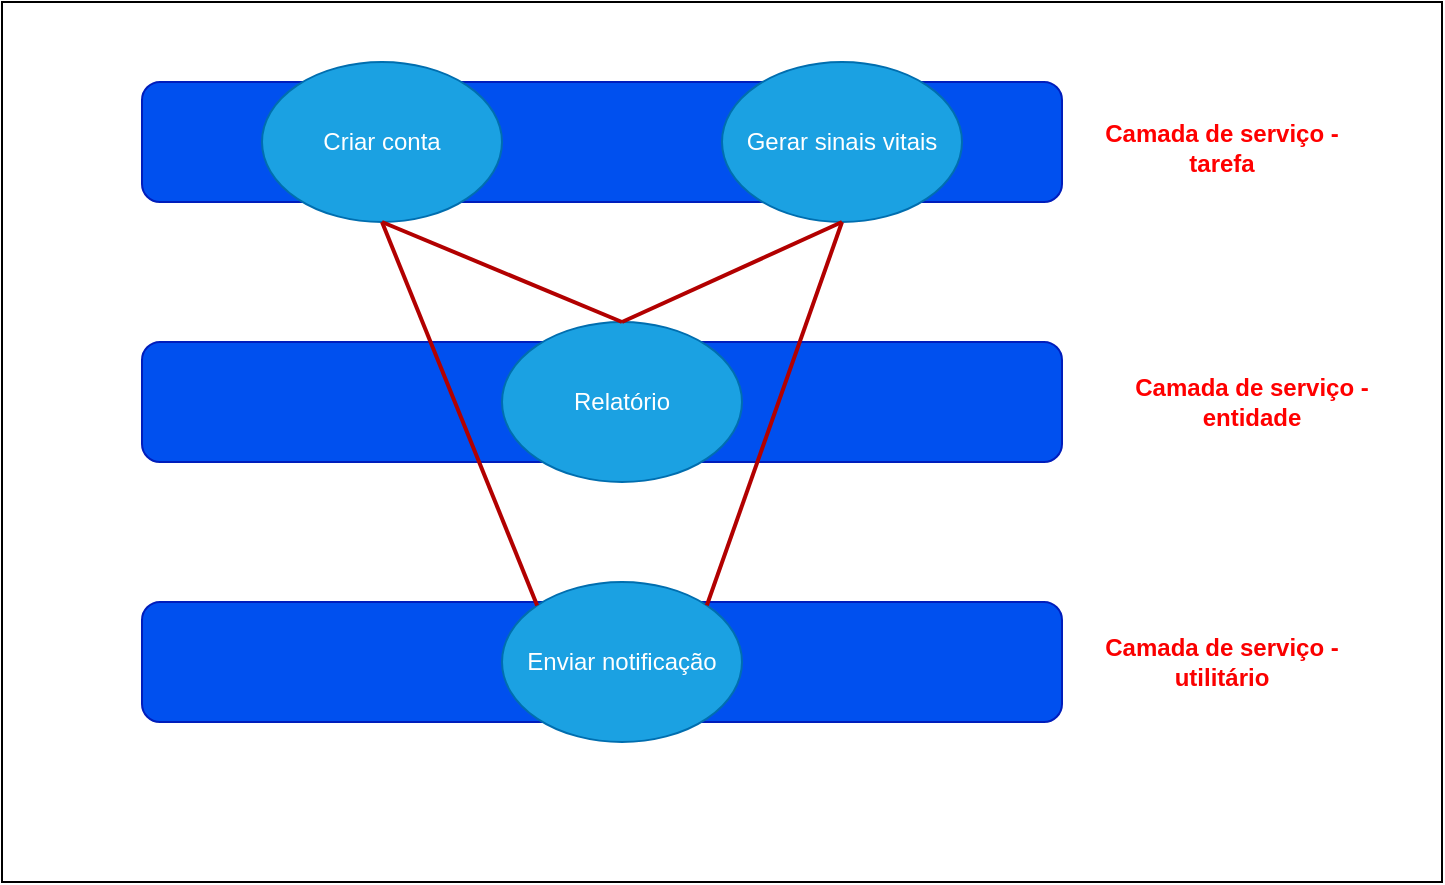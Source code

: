<mxfile version="26.2.13">
  <diagram name="Página-1" id="H9yRGpF1btW5j0pxlV9P">
    <mxGraphModel dx="1126" dy="1030" grid="1" gridSize="10" guides="1" tooltips="1" connect="1" arrows="1" fold="1" page="1" pageScale="1" pageWidth="827" pageHeight="1169" math="0" shadow="0">
      <root>
        <mxCell id="0" />
        <mxCell id="1" parent="0" />
        <mxCell id="rnjCSEew1vKHBSxMiClb-19" value="" style="rounded=0;whiteSpace=wrap;html=1;" vertex="1" parent="1">
          <mxGeometry x="120" y="100" width="720" height="440" as="geometry" />
        </mxCell>
        <mxCell id="rnjCSEew1vKHBSxMiClb-1" value="" style="rounded=1;whiteSpace=wrap;html=1;fillColor=#0050ef;strokeColor=#001DBC;fontColor=#ffffff;" vertex="1" parent="1">
          <mxGeometry x="190" y="140" width="460" height="60" as="geometry" />
        </mxCell>
        <mxCell id="rnjCSEew1vKHBSxMiClb-3" value="&lt;font style=&quot;color: light-dark(rgb(255, 0, 0), rgb(237, 237, 237));&quot;&gt;&lt;b&gt;Camada de serviço - tarefa&lt;/b&gt;&lt;/font&gt;" style="text;html=1;align=center;verticalAlign=middle;whiteSpace=wrap;rounded=0;" vertex="1" parent="1">
          <mxGeometry x="670" y="155" width="120" height="35" as="geometry" />
        </mxCell>
        <mxCell id="rnjCSEew1vKHBSxMiClb-4" value="" style="rounded=1;whiteSpace=wrap;html=1;fillColor=#0050ef;fontColor=#ffffff;strokeColor=#001DBC;" vertex="1" parent="1">
          <mxGeometry x="190" y="270" width="460" height="60" as="geometry" />
        </mxCell>
        <mxCell id="rnjCSEew1vKHBSxMiClb-5" value="&lt;font style=&quot;color: light-dark(rgb(255, 0, 0), rgb(237, 237, 237));&quot;&gt;&lt;b&gt;Camada de serviço - entidade&lt;/b&gt;&lt;/font&gt;" style="text;html=1;align=center;verticalAlign=middle;whiteSpace=wrap;rounded=0;" vertex="1" parent="1">
          <mxGeometry x="670" y="285" width="150" height="30" as="geometry" />
        </mxCell>
        <mxCell id="rnjCSEew1vKHBSxMiClb-6" value="" style="rounded=1;whiteSpace=wrap;html=1;fillColor=#0050ef;fontColor=#ffffff;strokeColor=#001DBC;" vertex="1" parent="1">
          <mxGeometry x="190" y="400" width="460" height="60" as="geometry" />
        </mxCell>
        <mxCell id="rnjCSEew1vKHBSxMiClb-7" value="&lt;font style=&quot;color: light-dark(rgb(250, 0, 0), rgb(237, 237, 237));&quot;&gt;&lt;b&gt;Camada de serviço - utilitário&lt;/b&gt;&lt;/font&gt;" style="text;html=1;align=center;verticalAlign=middle;whiteSpace=wrap;rounded=0;" vertex="1" parent="1">
          <mxGeometry x="670" y="415" width="120" height="30" as="geometry" />
        </mxCell>
        <mxCell id="rnjCSEew1vKHBSxMiClb-8" value="Gerar sinais vitais" style="ellipse;whiteSpace=wrap;html=1;fillColor=#1ba1e2;fontColor=#ffffff;strokeColor=#006EAF;" vertex="1" parent="1">
          <mxGeometry x="480" y="130" width="120" height="80" as="geometry" />
        </mxCell>
        <mxCell id="rnjCSEew1vKHBSxMiClb-11" value="Criar conta" style="ellipse;whiteSpace=wrap;html=1;fillColor=#1ba1e2;fontColor=#ffffff;strokeColor=#006EAF;" vertex="1" parent="1">
          <mxGeometry x="250" y="130" width="120" height="80" as="geometry" />
        </mxCell>
        <mxCell id="rnjCSEew1vKHBSxMiClb-12" value="Relatório" style="ellipse;whiteSpace=wrap;html=1;fillColor=#1ba1e2;fontColor=#ffffff;strokeColor=#006EAF;" vertex="1" parent="1">
          <mxGeometry x="370" y="260" width="120" height="80" as="geometry" />
        </mxCell>
        <mxCell id="rnjCSEew1vKHBSxMiClb-13" value="Enviar notificação" style="ellipse;whiteSpace=wrap;html=1;fillColor=#1ba1e2;fontColor=#ffffff;strokeColor=#006EAF;" vertex="1" parent="1">
          <mxGeometry x="370" y="390" width="120" height="80" as="geometry" />
        </mxCell>
        <mxCell id="rnjCSEew1vKHBSxMiClb-15" value="" style="endArrow=none;html=1;rounded=0;fontColor=#FF0000;labelBackgroundColor=#FF0000;fillColor=#e51400;strokeColor=#B20000;endSize=6;strokeWidth=2;entryX=0.5;entryY=1;entryDx=0;entryDy=0;exitX=0.5;exitY=0;exitDx=0;exitDy=0;" edge="1" parent="1" source="rnjCSEew1vKHBSxMiClb-12" target="rnjCSEew1vKHBSxMiClb-11">
          <mxGeometry width="50" height="50" relative="1" as="geometry">
            <mxPoint x="510" y="610" as="sourcePoint" />
            <mxPoint x="560" y="560" as="targetPoint" />
          </mxGeometry>
        </mxCell>
        <mxCell id="rnjCSEew1vKHBSxMiClb-16" value="" style="endArrow=none;html=1;rounded=0;fontColor=#FF0000;labelBackgroundColor=#FF0000;fillColor=#e51400;strokeColor=#B20000;endSize=6;strokeWidth=2;entryX=0.5;entryY=1;entryDx=0;entryDy=0;exitX=0.5;exitY=0;exitDx=0;exitDy=0;" edge="1" parent="1" source="rnjCSEew1vKHBSxMiClb-12" target="rnjCSEew1vKHBSxMiClb-8">
          <mxGeometry width="50" height="50" relative="1" as="geometry">
            <mxPoint x="440" y="270" as="sourcePoint" />
            <mxPoint x="320" y="220" as="targetPoint" />
          </mxGeometry>
        </mxCell>
        <mxCell id="rnjCSEew1vKHBSxMiClb-17" value="" style="endArrow=none;html=1;rounded=0;fontColor=#FF0000;labelBackgroundColor=#FF0000;fillColor=#e51400;strokeColor=#B20000;endSize=6;strokeWidth=2;entryX=0.5;entryY=1;entryDx=0;entryDy=0;exitX=0;exitY=0;exitDx=0;exitDy=0;" edge="1" parent="1" source="rnjCSEew1vKHBSxMiClb-13" target="rnjCSEew1vKHBSxMiClb-11">
          <mxGeometry width="50" height="50" relative="1" as="geometry">
            <mxPoint x="440" y="270" as="sourcePoint" />
            <mxPoint x="320" y="220" as="targetPoint" />
          </mxGeometry>
        </mxCell>
        <mxCell id="rnjCSEew1vKHBSxMiClb-18" value="" style="endArrow=none;html=1;rounded=0;fontColor=#FF0000;labelBackgroundColor=#FF0000;fillColor=#e51400;strokeColor=#B20000;endSize=6;strokeWidth=2;entryX=0.5;entryY=1;entryDx=0;entryDy=0;exitX=1;exitY=0;exitDx=0;exitDy=0;" edge="1" parent="1" source="rnjCSEew1vKHBSxMiClb-13" target="rnjCSEew1vKHBSxMiClb-8">
          <mxGeometry width="50" height="50" relative="1" as="geometry">
            <mxPoint x="398" y="412" as="sourcePoint" />
            <mxPoint x="320" y="220" as="targetPoint" />
          </mxGeometry>
        </mxCell>
      </root>
    </mxGraphModel>
  </diagram>
</mxfile>
